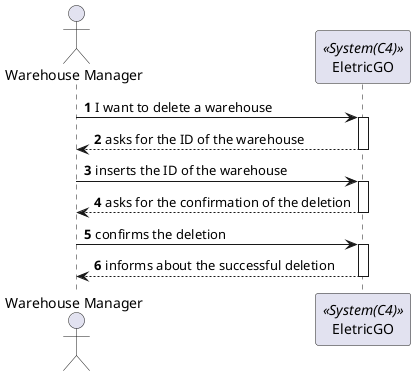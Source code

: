 @startuml deleteWarehouseSSD
autonumber

actor "Warehouse Manager" as admin
participant EletricGO as system <<System(C4)>>


admin -> system: I want to delete a warehouse
activate system

system --> admin: asks for the ID of the warehouse
deactivate system

admin -> system: inserts the ID of the warehouse
activate system

system --> admin: asks for the confirmation of the deletion
deactivate system

admin -> system: confirms the deletion
activate system

system --> admin: informs about the successful deletion


deactivate system
deactivate admin

@enduml